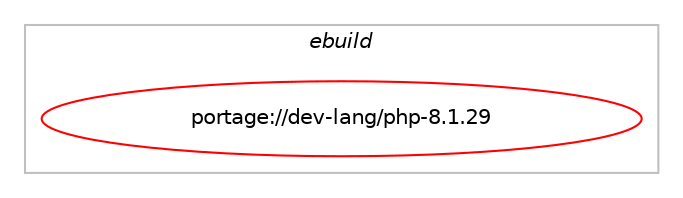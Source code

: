 digraph prolog {

# *************
# Graph options
# *************

newrank=true;
concentrate=true;
compound=true;
graph [rankdir=LR,fontname=Helvetica,fontsize=10,ranksep=1.5];#, ranksep=2.5, nodesep=0.2];
edge  [arrowhead=vee];
node  [fontname=Helvetica,fontsize=10];

# **********
# The ebuild
# **********

subgraph cluster_leftcol {
color=gray;
label=<<i>ebuild</i>>;
id [label="portage://dev-lang/php-8.1.29", color=red, width=4, href="../dev-lang/php-8.1.29.svg"];
}

# ****************
# The dependencies
# ****************

subgraph cluster_midcol {
color=gray;
label=<<i>dependencies</i>>;
subgraph cluster_compile {
fillcolor="#eeeeee";
style=filled;
label=<<i>compile</i>>;
# *** BEGIN UNKNOWN DEPENDENCY TYPE (TODO) ***
# id -> equal(use_conditional_group(positive,apache2,portage://dev-lang/php-8.1.29,[package_dependency(portage://dev-lang/php-8.1.29,install,no,www-servers,apache,none,[,,],[],[use(enable(apache2_modules_unixd),positive),use(equal(threads),none)])]))
# *** END UNKNOWN DEPENDENCY TYPE (TODO) ***

# *** BEGIN UNKNOWN DEPENDENCY TYPE (TODO) ***
# id -> equal(use_conditional_group(positive,argon2,portage://dev-lang/php-8.1.29,[package_dependency(portage://dev-lang/php-8.1.29,install,no,app-crypt,argon2,none,[,,],any_same_slot,[])]))
# *** END UNKNOWN DEPENDENCY TYPE (TODO) ***

# *** BEGIN UNKNOWN DEPENDENCY TYPE (TODO) ***
# id -> equal(use_conditional_group(positive,avif,portage://dev-lang/php-8.1.29,[package_dependency(portage://dev-lang/php-8.1.29,install,no,media-libs,libavif,none,[,,],any_same_slot,[])]))
# *** END UNKNOWN DEPENDENCY TYPE (TODO) ***

# *** BEGIN UNKNOWN DEPENDENCY TYPE (TODO) ***
# id -> equal(use_conditional_group(positive,berkdb,portage://dev-lang/php-8.1.29,[any_of_group([package_dependency(portage://dev-lang/php-8.1.29,install,no,sys-libs,db,none,[,,],[slot(5.3)],[]),package_dependency(portage://dev-lang/php-8.1.29,install,no,sys-libs,db,none,[,,],[slot(4.8)],[])])]))
# *** END UNKNOWN DEPENDENCY TYPE (TODO) ***

# *** BEGIN UNKNOWN DEPENDENCY TYPE (TODO) ***
# id -> equal(use_conditional_group(positive,bzip2,portage://dev-lang/php-8.1.29,[package_dependency(portage://dev-lang/php-8.1.29,install,no,app-arch,bzip2,none,[,,],[slot(0),equal],[])]))
# *** END UNKNOWN DEPENDENCY TYPE (TODO) ***

# *** BEGIN UNKNOWN DEPENDENCY TYPE (TODO) ***
# id -> equal(use_conditional_group(positive,cdb,portage://dev-lang/php-8.1.29,[any_of_group([package_dependency(portage://dev-lang/php-8.1.29,install,no,dev-db,cdb,none,[,,],[],[]),package_dependency(portage://dev-lang/php-8.1.29,install,no,dev-db,tinycdb,none,[,,],[],[])])]))
# *** END UNKNOWN DEPENDENCY TYPE (TODO) ***

# *** BEGIN UNKNOWN DEPENDENCY TYPE (TODO) ***
# id -> equal(use_conditional_group(positive,coverage,portage://dev-lang/php-8.1.29,[package_dependency(portage://dev-lang/php-8.1.29,install,no,dev-util,lcov,none,[,,],[],[])]))
# *** END UNKNOWN DEPENDENCY TYPE (TODO) ***

# *** BEGIN UNKNOWN DEPENDENCY TYPE (TODO) ***
# id -> equal(use_conditional_group(positive,curl,portage://dev-lang/php-8.1.29,[package_dependency(portage://dev-lang/php-8.1.29,install,no,net-misc,curl,greaterequal,[7.29.0,,,7.29.0],[],[])]))
# *** END UNKNOWN DEPENDENCY TYPE (TODO) ***

# *** BEGIN UNKNOWN DEPENDENCY TYPE (TODO) ***
# id -> equal(use_conditional_group(positive,enchant,portage://dev-lang/php-8.1.29,[package_dependency(portage://dev-lang/php-8.1.29,install,no,app-text,enchant,none,[,,],[slot(2)],[])]))
# *** END UNKNOWN DEPENDENCY TYPE (TODO) ***

# *** BEGIN UNKNOWN DEPENDENCY TYPE (TODO) ***
# id -> equal(use_conditional_group(positive,ffi,portage://dev-lang/php-8.1.29,[package_dependency(portage://dev-lang/php-8.1.29,install,no,dev-libs,libffi,greaterequal,[3.0.11,,,3.0.11],any_same_slot,[])]))
# *** END UNKNOWN DEPENDENCY TYPE (TODO) ***

# *** BEGIN UNKNOWN DEPENDENCY TYPE (TODO) ***
# id -> equal(use_conditional_group(positive,firebird,portage://dev-lang/php-8.1.29,[package_dependency(portage://dev-lang/php-8.1.29,install,no,dev-db,firebird,none,[,,],[],[])]))
# *** END UNKNOWN DEPENDENCY TYPE (TODO) ***

# *** BEGIN UNKNOWN DEPENDENCY TYPE (TODO) ***
# id -> equal(use_conditional_group(positive,fpm,portage://dev-lang/php-8.1.29,[use_conditional_group(positive,acl,portage://dev-lang/php-8.1.29,[package_dependency(portage://dev-lang/php-8.1.29,install,no,sys-apps,acl,none,[,,],[],[])]),use_conditional_group(positive,apparmor,portage://dev-lang/php-8.1.29,[package_dependency(portage://dev-lang/php-8.1.29,install,no,sys-libs,libapparmor,none,[,,],[],[])])]))
# *** END UNKNOWN DEPENDENCY TYPE (TODO) ***

# *** BEGIN UNKNOWN DEPENDENCY TYPE (TODO) ***
# id -> equal(use_conditional_group(positive,gd,portage://dev-lang/php-8.1.29,[package_dependency(portage://dev-lang/php-8.1.29,install,no,media-libs,libjpeg-turbo,none,[,,],[slot(0),equal],[]),package_dependency(portage://dev-lang/php-8.1.29,install,no,media-libs,libpng,none,[,,],[slot(0),equal],[])]))
# *** END UNKNOWN DEPENDENCY TYPE (TODO) ***

# *** BEGIN UNKNOWN DEPENDENCY TYPE (TODO) ***
# id -> equal(use_conditional_group(positive,gdbm,portage://dev-lang/php-8.1.29,[package_dependency(portage://dev-lang/php-8.1.29,install,no,sys-libs,gdbm,greaterequal,[1.8.0,,,1.8.0],[slot(0),equal],[])]))
# *** END UNKNOWN DEPENDENCY TYPE (TODO) ***

# *** BEGIN UNKNOWN DEPENDENCY TYPE (TODO) ***
# id -> equal(use_conditional_group(positive,gmp,portage://dev-lang/php-8.1.29,[package_dependency(portage://dev-lang/php-8.1.29,install,no,dev-libs,gmp,none,[,,],[slot(0),equal],[])]))
# *** END UNKNOWN DEPENDENCY TYPE (TODO) ***

# *** BEGIN UNKNOWN DEPENDENCY TYPE (TODO) ***
# id -> equal(use_conditional_group(positive,iconv,portage://dev-lang/php-8.1.29,[package_dependency(portage://dev-lang/php-8.1.29,install,no,virtual,libiconv,none,[,,],[],[])]))
# *** END UNKNOWN DEPENDENCY TYPE (TODO) ***

# *** BEGIN UNKNOWN DEPENDENCY TYPE (TODO) ***
# id -> equal(use_conditional_group(positive,imap,portage://dev-lang/php-8.1.29,[package_dependency(portage://dev-lang/php-8.1.29,install,no,net-libs,c-client,none,[,,],[],[use(equal(kerberos),none),use(equal(ssl),none)])]))
# *** END UNKNOWN DEPENDENCY TYPE (TODO) ***

# *** BEGIN UNKNOWN DEPENDENCY TYPE (TODO) ***
# id -> equal(use_conditional_group(positive,intl,portage://dev-lang/php-8.1.29,[package_dependency(portage://dev-lang/php-8.1.29,install,no,dev-libs,icu,none,[,,],any_same_slot,[])]))
# *** END UNKNOWN DEPENDENCY TYPE (TODO) ***

# *** BEGIN UNKNOWN DEPENDENCY TYPE (TODO) ***
# id -> equal(use_conditional_group(positive,kerberos,portage://dev-lang/php-8.1.29,[package_dependency(portage://dev-lang/php-8.1.29,install,no,virtual,krb5,none,[,,],[],[])]))
# *** END UNKNOWN DEPENDENCY TYPE (TODO) ***

# *** BEGIN UNKNOWN DEPENDENCY TYPE (TODO) ***
# id -> equal(use_conditional_group(positive,ldap,portage://dev-lang/php-8.1.29,[package_dependency(portage://dev-lang/php-8.1.29,install,no,net-nds,openldap,greaterequal,[1.2.11,,,1.2.11],any_same_slot,[])]))
# *** END UNKNOWN DEPENDENCY TYPE (TODO) ***

# *** BEGIN UNKNOWN DEPENDENCY TYPE (TODO) ***
# id -> equal(use_conditional_group(positive,ldap-sasl,portage://dev-lang/php-8.1.29,[package_dependency(portage://dev-lang/php-8.1.29,install,no,dev-libs,cyrus-sasl,none,[,,],[],[])]))
# *** END UNKNOWN DEPENDENCY TYPE (TODO) ***

# *** BEGIN UNKNOWN DEPENDENCY TYPE (TODO) ***
# id -> equal(use_conditional_group(positive,libedit,portage://dev-lang/php-8.1.29,[package_dependency(portage://dev-lang/php-8.1.29,install,no,dev-libs,libedit,none,[,,],[],[])]))
# *** END UNKNOWN DEPENDENCY TYPE (TODO) ***

# *** BEGIN UNKNOWN DEPENDENCY TYPE (TODO) ***
# id -> equal(use_conditional_group(positive,lmdb,portage://dev-lang/php-8.1.29,[package_dependency(portage://dev-lang/php-8.1.29,install,no,dev-db,lmdb,none,[,,],any_same_slot,[])]))
# *** END UNKNOWN DEPENDENCY TYPE (TODO) ***

# *** BEGIN UNKNOWN DEPENDENCY TYPE (TODO) ***
# id -> equal(use_conditional_group(positive,mssql,portage://dev-lang/php-8.1.29,[package_dependency(portage://dev-lang/php-8.1.29,install,no,dev-db,freetds,none,[,,],[],[use(enable(mssql),none)])]))
# *** END UNKNOWN DEPENDENCY TYPE (TODO) ***

# *** BEGIN UNKNOWN DEPENDENCY TYPE (TODO) ***
# id -> equal(use_conditional_group(positive,nls,portage://dev-lang/php-8.1.29,[package_dependency(portage://dev-lang/php-8.1.29,install,no,sys-devel,gettext,none,[,,],[],[])]))
# *** END UNKNOWN DEPENDENCY TYPE (TODO) ***

# *** BEGIN UNKNOWN DEPENDENCY TYPE (TODO) ***
# id -> equal(use_conditional_group(positive,oci8-instant-client,portage://dev-lang/php-8.1.29,[package_dependency(portage://dev-lang/php-8.1.29,install,no,dev-db,oracle-instantclient,none,[,,],[],[use(enable(sdk),none)])]))
# *** END UNKNOWN DEPENDENCY TYPE (TODO) ***

# *** BEGIN UNKNOWN DEPENDENCY TYPE (TODO) ***
# id -> equal(use_conditional_group(positive,odbc,portage://dev-lang/php-8.1.29,[use_conditional_group(positive,iodbc,portage://dev-lang/php-8.1.29,[package_dependency(portage://dev-lang/php-8.1.29,install,no,dev-db,libiodbc,none,[,,],[],[])]),use_conditional_group(negative,iodbc,portage://dev-lang/php-8.1.29,[package_dependency(portage://dev-lang/php-8.1.29,install,no,dev-db,unixODBC,greaterequal,[1.8.13,,,1.8.13],[],[])])]))
# *** END UNKNOWN DEPENDENCY TYPE (TODO) ***

# *** BEGIN UNKNOWN DEPENDENCY TYPE (TODO) ***
# id -> equal(use_conditional_group(positive,postgres,portage://dev-lang/php-8.1.29,[package_dependency(portage://dev-lang/php-8.1.29,install,no,dev-db,postgresql,greaterequal,[9.1,,,9.1],any_different_slot,[])]))
# *** END UNKNOWN DEPENDENCY TYPE (TODO) ***

# *** BEGIN UNKNOWN DEPENDENCY TYPE (TODO) ***
# id -> equal(use_conditional_group(positive,qdbm,portage://dev-lang/php-8.1.29,[package_dependency(portage://dev-lang/php-8.1.29,install,no,dev-db,qdbm,none,[,,],[],[])]))
# *** END UNKNOWN DEPENDENCY TYPE (TODO) ***

# *** BEGIN UNKNOWN DEPENDENCY TYPE (TODO) ***
# id -> equal(use_conditional_group(positive,readline,portage://dev-lang/php-8.1.29,[package_dependency(portage://dev-lang/php-8.1.29,install,no,sys-libs,readline,none,[,,],[slot(0),equal],[])]))
# *** END UNKNOWN DEPENDENCY TYPE (TODO) ***

# *** BEGIN UNKNOWN DEPENDENCY TYPE (TODO) ***
# id -> equal(use_conditional_group(positive,session-mm,portage://dev-lang/php-8.1.29,[package_dependency(portage://dev-lang/php-8.1.29,install,no,dev-libs,mm,none,[,,],[],[])]))
# *** END UNKNOWN DEPENDENCY TYPE (TODO) ***

# *** BEGIN UNKNOWN DEPENDENCY TYPE (TODO) ***
# id -> equal(use_conditional_group(positive,snmp,portage://dev-lang/php-8.1.29,[package_dependency(portage://dev-lang/php-8.1.29,install,no,net-analyzer,net-snmp,greaterequal,[5.2,,,5.2],[],[])]))
# *** END UNKNOWN DEPENDENCY TYPE (TODO) ***

# *** BEGIN UNKNOWN DEPENDENCY TYPE (TODO) ***
# id -> equal(use_conditional_group(positive,sodium,portage://dev-lang/php-8.1.29,[package_dependency(portage://dev-lang/php-8.1.29,install,no,dev-libs,libsodium,none,[,,],any_same_slot,[use(disable(minimal),negative)])]))
# *** END UNKNOWN DEPENDENCY TYPE (TODO) ***

# *** BEGIN UNKNOWN DEPENDENCY TYPE (TODO) ***
# id -> equal(use_conditional_group(positive,spell,portage://dev-lang/php-8.1.29,[package_dependency(portage://dev-lang/php-8.1.29,install,no,app-text,aspell,greaterequal,[0.50,,,0.50],[],[])]))
# *** END UNKNOWN DEPENDENCY TYPE (TODO) ***

# *** BEGIN UNKNOWN DEPENDENCY TYPE (TODO) ***
# id -> equal(use_conditional_group(positive,sqlite,portage://dev-lang/php-8.1.29,[package_dependency(portage://dev-lang/php-8.1.29,install,no,dev-db,sqlite,greaterequal,[3.7.6.3,,,3.7.6.3],[],[])]))
# *** END UNKNOWN DEPENDENCY TYPE (TODO) ***

# *** BEGIN UNKNOWN DEPENDENCY TYPE (TODO) ***
# id -> equal(use_conditional_group(positive,ssl,portage://dev-lang/php-8.1.29,[package_dependency(portage://dev-lang/php-8.1.29,install,no,dev-libs,openssl,greaterequal,[1.0.2,,,1.0.2],[slot(0),equal],[])]))
# *** END UNKNOWN DEPENDENCY TYPE (TODO) ***

# *** BEGIN UNKNOWN DEPENDENCY TYPE (TODO) ***
# id -> equal(use_conditional_group(positive,tidy,portage://dev-lang/php-8.1.29,[package_dependency(portage://dev-lang/php-8.1.29,install,no,app-text,htmltidy,none,[,,],[],[])]))
# *** END UNKNOWN DEPENDENCY TYPE (TODO) ***

# *** BEGIN UNKNOWN DEPENDENCY TYPE (TODO) ***
# id -> equal(use_conditional_group(positive,tokyocabinet,portage://dev-lang/php-8.1.29,[package_dependency(portage://dev-lang/php-8.1.29,install,no,dev-db,tokyocabinet,none,[,,],[],[])]))
# *** END UNKNOWN DEPENDENCY TYPE (TODO) ***

# *** BEGIN UNKNOWN DEPENDENCY TYPE (TODO) ***
# id -> equal(use_conditional_group(positive,truetype,portage://dev-lang/php-8.1.29,[package_dependency(portage://dev-lang/php-8.1.29,install,no,media-libs,freetype,equal,[2*,,,2*],[],[])]))
# *** END UNKNOWN DEPENDENCY TYPE (TODO) ***

# *** BEGIN UNKNOWN DEPENDENCY TYPE (TODO) ***
# id -> equal(use_conditional_group(positive,unicode,portage://dev-lang/php-8.1.29,[package_dependency(portage://dev-lang/php-8.1.29,install,no,dev-libs,oniguruma,none,[,,],any_same_slot,[])]))
# *** END UNKNOWN DEPENDENCY TYPE (TODO) ***

# *** BEGIN UNKNOWN DEPENDENCY TYPE (TODO) ***
# id -> equal(use_conditional_group(positive,webp,portage://dev-lang/php-8.1.29,[package_dependency(portage://dev-lang/php-8.1.29,install,no,media-libs,libwebp,none,[,,],[slot(0),equal],[])]))
# *** END UNKNOWN DEPENDENCY TYPE (TODO) ***

# *** BEGIN UNKNOWN DEPENDENCY TYPE (TODO) ***
# id -> equal(use_conditional_group(positive,xml,portage://dev-lang/php-8.1.29,[package_dependency(portage://dev-lang/php-8.1.29,install,no,dev-libs,libxml2,greaterequal,[2.9.0,,,2.9.0],[],[])]))
# *** END UNKNOWN DEPENDENCY TYPE (TODO) ***

# *** BEGIN UNKNOWN DEPENDENCY TYPE (TODO) ***
# id -> equal(use_conditional_group(positive,xpm,portage://dev-lang/php-8.1.29,[package_dependency(portage://dev-lang/php-8.1.29,install,no,x11-libs,libXpm,none,[,,],[],[])]))
# *** END UNKNOWN DEPENDENCY TYPE (TODO) ***

# *** BEGIN UNKNOWN DEPENDENCY TYPE (TODO) ***
# id -> equal(use_conditional_group(positive,xslt,portage://dev-lang/php-8.1.29,[package_dependency(portage://dev-lang/php-8.1.29,install,no,dev-libs,libxslt,none,[,,],[],[])]))
# *** END UNKNOWN DEPENDENCY TYPE (TODO) ***

# *** BEGIN UNKNOWN DEPENDENCY TYPE (TODO) ***
# id -> equal(use_conditional_group(positive,zip,portage://dev-lang/php-8.1.29,[package_dependency(portage://dev-lang/php-8.1.29,install,no,dev-libs,libzip,greaterequal,[1.2.0,,,1.2.0],any_same_slot,[])]))
# *** END UNKNOWN DEPENDENCY TYPE (TODO) ***

# *** BEGIN UNKNOWN DEPENDENCY TYPE (TODO) ***
# id -> equal(use_conditional_group(positive,zlib,portage://dev-lang/php-8.1.29,[package_dependency(portage://dev-lang/php-8.1.29,install,no,sys-libs,zlib,greaterequal,[1.2.0.4,,,1.2.0.4],[slot(0),equal],[])]))
# *** END UNKNOWN DEPENDENCY TYPE (TODO) ***

# *** BEGIN UNKNOWN DEPENDENCY TYPE (TODO) ***
# id -> equal(package_dependency(portage://dev-lang/php-8.1.29,install,no,app-arch,xz-utils,none,[,,],[],[]))
# *** END UNKNOWN DEPENDENCY TYPE (TODO) ***

# *** BEGIN UNKNOWN DEPENDENCY TYPE (TODO) ***
# id -> equal(package_dependency(portage://dev-lang/php-8.1.29,install,no,app-eselect,eselect-php,greaterequal,[0.9.7,,,0.9.7],[],[use(optenable(apache2),none),use(optenable(fpm),none)]))
# *** END UNKNOWN DEPENDENCY TYPE (TODO) ***

# *** BEGIN UNKNOWN DEPENDENCY TYPE (TODO) ***
# id -> equal(package_dependency(portage://dev-lang/php-8.1.29,install,no,dev-libs,libpcre2,greaterequal,[10.30,,,10.30],[],[use(optenable(jit),none),use(enable(unicode),none)]))
# *** END UNKNOWN DEPENDENCY TYPE (TODO) ***

# *** BEGIN UNKNOWN DEPENDENCY TYPE (TODO) ***
# id -> equal(package_dependency(portage://dev-lang/php-8.1.29,install,no,sys-devel,bison,greaterequal,[3.0.1,,,3.0.1],[],[]))
# *** END UNKNOWN DEPENDENCY TYPE (TODO) ***

# *** BEGIN UNKNOWN DEPENDENCY TYPE (TODO) ***
# id -> equal(package_dependency(portage://dev-lang/php-8.1.29,install,no,virtual,libcrypt,none,[,,],any_same_slot,[]))
# *** END UNKNOWN DEPENDENCY TYPE (TODO) ***

}
subgraph cluster_compileandrun {
fillcolor="#eeeeee";
style=filled;
label=<<i>compile and run</i>>;
}
subgraph cluster_run {
fillcolor="#eeeeee";
style=filled;
label=<<i>run</i>>;
# *** BEGIN UNKNOWN DEPENDENCY TYPE (TODO) ***
# id -> equal(use_conditional_group(positive,apache2,portage://dev-lang/php-8.1.29,[package_dependency(portage://dev-lang/php-8.1.29,run,no,www-servers,apache,none,[,,],[],[use(enable(apache2_modules_unixd),positive),use(equal(threads),none)])]))
# *** END UNKNOWN DEPENDENCY TYPE (TODO) ***

# *** BEGIN UNKNOWN DEPENDENCY TYPE (TODO) ***
# id -> equal(use_conditional_group(positive,argon2,portage://dev-lang/php-8.1.29,[package_dependency(portage://dev-lang/php-8.1.29,run,no,app-crypt,argon2,none,[,,],any_same_slot,[])]))
# *** END UNKNOWN DEPENDENCY TYPE (TODO) ***

# *** BEGIN UNKNOWN DEPENDENCY TYPE (TODO) ***
# id -> equal(use_conditional_group(positive,avif,portage://dev-lang/php-8.1.29,[package_dependency(portage://dev-lang/php-8.1.29,run,no,media-libs,libavif,none,[,,],any_same_slot,[])]))
# *** END UNKNOWN DEPENDENCY TYPE (TODO) ***

# *** BEGIN UNKNOWN DEPENDENCY TYPE (TODO) ***
# id -> equal(use_conditional_group(positive,berkdb,portage://dev-lang/php-8.1.29,[any_of_group([package_dependency(portage://dev-lang/php-8.1.29,run,no,sys-libs,db,none,[,,],[slot(5.3)],[]),package_dependency(portage://dev-lang/php-8.1.29,run,no,sys-libs,db,none,[,,],[slot(4.8)],[])])]))
# *** END UNKNOWN DEPENDENCY TYPE (TODO) ***

# *** BEGIN UNKNOWN DEPENDENCY TYPE (TODO) ***
# id -> equal(use_conditional_group(positive,bzip2,portage://dev-lang/php-8.1.29,[package_dependency(portage://dev-lang/php-8.1.29,run,no,app-arch,bzip2,none,[,,],[slot(0),equal],[])]))
# *** END UNKNOWN DEPENDENCY TYPE (TODO) ***

# *** BEGIN UNKNOWN DEPENDENCY TYPE (TODO) ***
# id -> equal(use_conditional_group(positive,cdb,portage://dev-lang/php-8.1.29,[any_of_group([package_dependency(portage://dev-lang/php-8.1.29,run,no,dev-db,cdb,none,[,,],[],[]),package_dependency(portage://dev-lang/php-8.1.29,run,no,dev-db,tinycdb,none,[,,],[],[])])]))
# *** END UNKNOWN DEPENDENCY TYPE (TODO) ***

# *** BEGIN UNKNOWN DEPENDENCY TYPE (TODO) ***
# id -> equal(use_conditional_group(positive,coverage,portage://dev-lang/php-8.1.29,[package_dependency(portage://dev-lang/php-8.1.29,run,no,dev-util,lcov,none,[,,],[],[])]))
# *** END UNKNOWN DEPENDENCY TYPE (TODO) ***

# *** BEGIN UNKNOWN DEPENDENCY TYPE (TODO) ***
# id -> equal(use_conditional_group(positive,curl,portage://dev-lang/php-8.1.29,[package_dependency(portage://dev-lang/php-8.1.29,run,no,net-misc,curl,greaterequal,[7.29.0,,,7.29.0],[],[])]))
# *** END UNKNOWN DEPENDENCY TYPE (TODO) ***

# *** BEGIN UNKNOWN DEPENDENCY TYPE (TODO) ***
# id -> equal(use_conditional_group(positive,enchant,portage://dev-lang/php-8.1.29,[package_dependency(portage://dev-lang/php-8.1.29,run,no,app-text,enchant,none,[,,],[slot(2)],[])]))
# *** END UNKNOWN DEPENDENCY TYPE (TODO) ***

# *** BEGIN UNKNOWN DEPENDENCY TYPE (TODO) ***
# id -> equal(use_conditional_group(positive,ffi,portage://dev-lang/php-8.1.29,[package_dependency(portage://dev-lang/php-8.1.29,run,no,dev-libs,libffi,greaterequal,[3.0.11,,,3.0.11],any_same_slot,[])]))
# *** END UNKNOWN DEPENDENCY TYPE (TODO) ***

# *** BEGIN UNKNOWN DEPENDENCY TYPE (TODO) ***
# id -> equal(use_conditional_group(positive,firebird,portage://dev-lang/php-8.1.29,[package_dependency(portage://dev-lang/php-8.1.29,run,no,dev-db,firebird,none,[,,],[],[])]))
# *** END UNKNOWN DEPENDENCY TYPE (TODO) ***

# *** BEGIN UNKNOWN DEPENDENCY TYPE (TODO) ***
# id -> equal(use_conditional_group(positive,fpm,portage://dev-lang/php-8.1.29,[use_conditional_group(positive,acl,portage://dev-lang/php-8.1.29,[package_dependency(portage://dev-lang/php-8.1.29,run,no,sys-apps,acl,none,[,,],[],[])]),use_conditional_group(positive,apparmor,portage://dev-lang/php-8.1.29,[package_dependency(portage://dev-lang/php-8.1.29,run,no,sys-libs,libapparmor,none,[,,],[],[])])]))
# *** END UNKNOWN DEPENDENCY TYPE (TODO) ***

# *** BEGIN UNKNOWN DEPENDENCY TYPE (TODO) ***
# id -> equal(use_conditional_group(positive,fpm,portage://dev-lang/php-8.1.29,[use_conditional_group(positive,selinux,portage://dev-lang/php-8.1.29,[package_dependency(portage://dev-lang/php-8.1.29,run,no,sec-policy,selinux-phpfpm,none,[,,],[],[])]),use_conditional_group(positive,systemd,portage://dev-lang/php-8.1.29,[package_dependency(portage://dev-lang/php-8.1.29,run,no,sys-apps,systemd,none,[,,],[],[])])]))
# *** END UNKNOWN DEPENDENCY TYPE (TODO) ***

# *** BEGIN UNKNOWN DEPENDENCY TYPE (TODO) ***
# id -> equal(use_conditional_group(positive,gd,portage://dev-lang/php-8.1.29,[package_dependency(portage://dev-lang/php-8.1.29,run,no,media-libs,libjpeg-turbo,none,[,,],[slot(0),equal],[]),package_dependency(portage://dev-lang/php-8.1.29,run,no,media-libs,libpng,none,[,,],[slot(0),equal],[])]))
# *** END UNKNOWN DEPENDENCY TYPE (TODO) ***

# *** BEGIN UNKNOWN DEPENDENCY TYPE (TODO) ***
# id -> equal(use_conditional_group(positive,gdbm,portage://dev-lang/php-8.1.29,[package_dependency(portage://dev-lang/php-8.1.29,run,no,sys-libs,gdbm,greaterequal,[1.8.0,,,1.8.0],[slot(0),equal],[])]))
# *** END UNKNOWN DEPENDENCY TYPE (TODO) ***

# *** BEGIN UNKNOWN DEPENDENCY TYPE (TODO) ***
# id -> equal(use_conditional_group(positive,gmp,portage://dev-lang/php-8.1.29,[package_dependency(portage://dev-lang/php-8.1.29,run,no,dev-libs,gmp,none,[,,],[slot(0),equal],[])]))
# *** END UNKNOWN DEPENDENCY TYPE (TODO) ***

# *** BEGIN UNKNOWN DEPENDENCY TYPE (TODO) ***
# id -> equal(use_conditional_group(positive,iconv,portage://dev-lang/php-8.1.29,[package_dependency(portage://dev-lang/php-8.1.29,run,no,virtual,libiconv,none,[,,],[],[])]))
# *** END UNKNOWN DEPENDENCY TYPE (TODO) ***

# *** BEGIN UNKNOWN DEPENDENCY TYPE (TODO) ***
# id -> equal(use_conditional_group(positive,imap,portage://dev-lang/php-8.1.29,[package_dependency(portage://dev-lang/php-8.1.29,run,no,net-libs,c-client,none,[,,],[],[use(equal(kerberos),none),use(equal(ssl),none)])]))
# *** END UNKNOWN DEPENDENCY TYPE (TODO) ***

# *** BEGIN UNKNOWN DEPENDENCY TYPE (TODO) ***
# id -> equal(use_conditional_group(positive,intl,portage://dev-lang/php-8.1.29,[package_dependency(portage://dev-lang/php-8.1.29,run,no,dev-libs,icu,none,[,,],any_same_slot,[])]))
# *** END UNKNOWN DEPENDENCY TYPE (TODO) ***

# *** BEGIN UNKNOWN DEPENDENCY TYPE (TODO) ***
# id -> equal(use_conditional_group(positive,kerberos,portage://dev-lang/php-8.1.29,[package_dependency(portage://dev-lang/php-8.1.29,run,no,virtual,krb5,none,[,,],[],[])]))
# *** END UNKNOWN DEPENDENCY TYPE (TODO) ***

# *** BEGIN UNKNOWN DEPENDENCY TYPE (TODO) ***
# id -> equal(use_conditional_group(positive,ldap,portage://dev-lang/php-8.1.29,[package_dependency(portage://dev-lang/php-8.1.29,run,no,net-nds,openldap,greaterequal,[1.2.11,,,1.2.11],any_same_slot,[])]))
# *** END UNKNOWN DEPENDENCY TYPE (TODO) ***

# *** BEGIN UNKNOWN DEPENDENCY TYPE (TODO) ***
# id -> equal(use_conditional_group(positive,ldap-sasl,portage://dev-lang/php-8.1.29,[package_dependency(portage://dev-lang/php-8.1.29,run,no,dev-libs,cyrus-sasl,none,[,,],[],[])]))
# *** END UNKNOWN DEPENDENCY TYPE (TODO) ***

# *** BEGIN UNKNOWN DEPENDENCY TYPE (TODO) ***
# id -> equal(use_conditional_group(positive,libedit,portage://dev-lang/php-8.1.29,[package_dependency(portage://dev-lang/php-8.1.29,run,no,dev-libs,libedit,none,[,,],[],[])]))
# *** END UNKNOWN DEPENDENCY TYPE (TODO) ***

# *** BEGIN UNKNOWN DEPENDENCY TYPE (TODO) ***
# id -> equal(use_conditional_group(positive,lmdb,portage://dev-lang/php-8.1.29,[package_dependency(portage://dev-lang/php-8.1.29,run,no,dev-db,lmdb,none,[,,],any_same_slot,[])]))
# *** END UNKNOWN DEPENDENCY TYPE (TODO) ***

# *** BEGIN UNKNOWN DEPENDENCY TYPE (TODO) ***
# id -> equal(use_conditional_group(positive,mssql,portage://dev-lang/php-8.1.29,[package_dependency(portage://dev-lang/php-8.1.29,run,no,dev-db,freetds,none,[,,],[],[use(enable(mssql),none)])]))
# *** END UNKNOWN DEPENDENCY TYPE (TODO) ***

# *** BEGIN UNKNOWN DEPENDENCY TYPE (TODO) ***
# id -> equal(use_conditional_group(positive,nls,portage://dev-lang/php-8.1.29,[package_dependency(portage://dev-lang/php-8.1.29,run,no,sys-devel,gettext,none,[,,],[],[])]))
# *** END UNKNOWN DEPENDENCY TYPE (TODO) ***

# *** BEGIN UNKNOWN DEPENDENCY TYPE (TODO) ***
# id -> equal(use_conditional_group(positive,oci8-instant-client,portage://dev-lang/php-8.1.29,[package_dependency(portage://dev-lang/php-8.1.29,run,no,dev-db,oracle-instantclient,none,[,,],[],[use(enable(sdk),none)])]))
# *** END UNKNOWN DEPENDENCY TYPE (TODO) ***

# *** BEGIN UNKNOWN DEPENDENCY TYPE (TODO) ***
# id -> equal(use_conditional_group(positive,odbc,portage://dev-lang/php-8.1.29,[use_conditional_group(positive,iodbc,portage://dev-lang/php-8.1.29,[package_dependency(portage://dev-lang/php-8.1.29,run,no,dev-db,libiodbc,none,[,,],[],[])]),use_conditional_group(negative,iodbc,portage://dev-lang/php-8.1.29,[package_dependency(portage://dev-lang/php-8.1.29,run,no,dev-db,unixODBC,greaterequal,[1.8.13,,,1.8.13],[],[])])]))
# *** END UNKNOWN DEPENDENCY TYPE (TODO) ***

# *** BEGIN UNKNOWN DEPENDENCY TYPE (TODO) ***
# id -> equal(use_conditional_group(positive,postgres,portage://dev-lang/php-8.1.29,[package_dependency(portage://dev-lang/php-8.1.29,run,no,dev-db,postgresql,greaterequal,[9.1,,,9.1],any_different_slot,[])]))
# *** END UNKNOWN DEPENDENCY TYPE (TODO) ***

# *** BEGIN UNKNOWN DEPENDENCY TYPE (TODO) ***
# id -> equal(use_conditional_group(positive,qdbm,portage://dev-lang/php-8.1.29,[package_dependency(portage://dev-lang/php-8.1.29,run,no,dev-db,qdbm,none,[,,],[],[])]))
# *** END UNKNOWN DEPENDENCY TYPE (TODO) ***

# *** BEGIN UNKNOWN DEPENDENCY TYPE (TODO) ***
# id -> equal(use_conditional_group(positive,readline,portage://dev-lang/php-8.1.29,[package_dependency(portage://dev-lang/php-8.1.29,run,no,sys-libs,readline,none,[,,],[slot(0),equal],[])]))
# *** END UNKNOWN DEPENDENCY TYPE (TODO) ***

# *** BEGIN UNKNOWN DEPENDENCY TYPE (TODO) ***
# id -> equal(use_conditional_group(positive,session-mm,portage://dev-lang/php-8.1.29,[package_dependency(portage://dev-lang/php-8.1.29,run,no,dev-libs,mm,none,[,,],[],[])]))
# *** END UNKNOWN DEPENDENCY TYPE (TODO) ***

# *** BEGIN UNKNOWN DEPENDENCY TYPE (TODO) ***
# id -> equal(use_conditional_group(positive,snmp,portage://dev-lang/php-8.1.29,[package_dependency(portage://dev-lang/php-8.1.29,run,no,net-analyzer,net-snmp,greaterequal,[5.2,,,5.2],[],[])]))
# *** END UNKNOWN DEPENDENCY TYPE (TODO) ***

# *** BEGIN UNKNOWN DEPENDENCY TYPE (TODO) ***
# id -> equal(use_conditional_group(positive,sodium,portage://dev-lang/php-8.1.29,[package_dependency(portage://dev-lang/php-8.1.29,run,no,dev-libs,libsodium,none,[,,],any_same_slot,[use(disable(minimal),negative)])]))
# *** END UNKNOWN DEPENDENCY TYPE (TODO) ***

# *** BEGIN UNKNOWN DEPENDENCY TYPE (TODO) ***
# id -> equal(use_conditional_group(positive,spell,portage://dev-lang/php-8.1.29,[package_dependency(portage://dev-lang/php-8.1.29,run,no,app-text,aspell,greaterequal,[0.50,,,0.50],[],[])]))
# *** END UNKNOWN DEPENDENCY TYPE (TODO) ***

# *** BEGIN UNKNOWN DEPENDENCY TYPE (TODO) ***
# id -> equal(use_conditional_group(positive,sqlite,portage://dev-lang/php-8.1.29,[package_dependency(portage://dev-lang/php-8.1.29,run,no,dev-db,sqlite,greaterequal,[3.7.6.3,,,3.7.6.3],[],[])]))
# *** END UNKNOWN DEPENDENCY TYPE (TODO) ***

# *** BEGIN UNKNOWN DEPENDENCY TYPE (TODO) ***
# id -> equal(use_conditional_group(positive,ssl,portage://dev-lang/php-8.1.29,[package_dependency(portage://dev-lang/php-8.1.29,run,no,dev-libs,openssl,greaterequal,[1.0.2,,,1.0.2],[slot(0),equal],[])]))
# *** END UNKNOWN DEPENDENCY TYPE (TODO) ***

# *** BEGIN UNKNOWN DEPENDENCY TYPE (TODO) ***
# id -> equal(use_conditional_group(positive,tidy,portage://dev-lang/php-8.1.29,[package_dependency(portage://dev-lang/php-8.1.29,run,no,app-text,htmltidy,none,[,,],[],[])]))
# *** END UNKNOWN DEPENDENCY TYPE (TODO) ***

# *** BEGIN UNKNOWN DEPENDENCY TYPE (TODO) ***
# id -> equal(use_conditional_group(positive,tokyocabinet,portage://dev-lang/php-8.1.29,[package_dependency(portage://dev-lang/php-8.1.29,run,no,dev-db,tokyocabinet,none,[,,],[],[])]))
# *** END UNKNOWN DEPENDENCY TYPE (TODO) ***

# *** BEGIN UNKNOWN DEPENDENCY TYPE (TODO) ***
# id -> equal(use_conditional_group(positive,truetype,portage://dev-lang/php-8.1.29,[package_dependency(portage://dev-lang/php-8.1.29,run,no,media-libs,freetype,equal,[2*,,,2*],[],[])]))
# *** END UNKNOWN DEPENDENCY TYPE (TODO) ***

# *** BEGIN UNKNOWN DEPENDENCY TYPE (TODO) ***
# id -> equal(use_conditional_group(positive,unicode,portage://dev-lang/php-8.1.29,[package_dependency(portage://dev-lang/php-8.1.29,run,no,dev-libs,oniguruma,none,[,,],any_same_slot,[])]))
# *** END UNKNOWN DEPENDENCY TYPE (TODO) ***

# *** BEGIN UNKNOWN DEPENDENCY TYPE (TODO) ***
# id -> equal(use_conditional_group(positive,webp,portage://dev-lang/php-8.1.29,[package_dependency(portage://dev-lang/php-8.1.29,run,no,media-libs,libwebp,none,[,,],[slot(0),equal],[])]))
# *** END UNKNOWN DEPENDENCY TYPE (TODO) ***

# *** BEGIN UNKNOWN DEPENDENCY TYPE (TODO) ***
# id -> equal(use_conditional_group(positive,xml,portage://dev-lang/php-8.1.29,[package_dependency(portage://dev-lang/php-8.1.29,run,no,dev-libs,libxml2,greaterequal,[2.9.0,,,2.9.0],[],[])]))
# *** END UNKNOWN DEPENDENCY TYPE (TODO) ***

# *** BEGIN UNKNOWN DEPENDENCY TYPE (TODO) ***
# id -> equal(use_conditional_group(positive,xpm,portage://dev-lang/php-8.1.29,[package_dependency(portage://dev-lang/php-8.1.29,run,no,x11-libs,libXpm,none,[,,],[],[])]))
# *** END UNKNOWN DEPENDENCY TYPE (TODO) ***

# *** BEGIN UNKNOWN DEPENDENCY TYPE (TODO) ***
# id -> equal(use_conditional_group(positive,xslt,portage://dev-lang/php-8.1.29,[package_dependency(portage://dev-lang/php-8.1.29,run,no,dev-libs,libxslt,none,[,,],[],[])]))
# *** END UNKNOWN DEPENDENCY TYPE (TODO) ***

# *** BEGIN UNKNOWN DEPENDENCY TYPE (TODO) ***
# id -> equal(use_conditional_group(positive,zip,portage://dev-lang/php-8.1.29,[package_dependency(portage://dev-lang/php-8.1.29,run,no,dev-libs,libzip,greaterequal,[1.2.0,,,1.2.0],any_same_slot,[])]))
# *** END UNKNOWN DEPENDENCY TYPE (TODO) ***

# *** BEGIN UNKNOWN DEPENDENCY TYPE (TODO) ***
# id -> equal(use_conditional_group(positive,zlib,portage://dev-lang/php-8.1.29,[package_dependency(portage://dev-lang/php-8.1.29,run,no,sys-libs,zlib,greaterequal,[1.2.0.4,,,1.2.0.4],[slot(0),equal],[])]))
# *** END UNKNOWN DEPENDENCY TYPE (TODO) ***

# *** BEGIN UNKNOWN DEPENDENCY TYPE (TODO) ***
# id -> equal(package_dependency(portage://dev-lang/php-8.1.29,run,no,app-eselect,eselect-php,greaterequal,[0.9.7,,,0.9.7],[],[use(optenable(apache2),none),use(optenable(fpm),none)]))
# *** END UNKNOWN DEPENDENCY TYPE (TODO) ***

# *** BEGIN UNKNOWN DEPENDENCY TYPE (TODO) ***
# id -> equal(package_dependency(portage://dev-lang/php-8.1.29,run,no,dev-libs,libpcre2,greaterequal,[10.30,,,10.30],[],[use(optenable(jit),none),use(enable(unicode),none)]))
# *** END UNKNOWN DEPENDENCY TYPE (TODO) ***

# *** BEGIN UNKNOWN DEPENDENCY TYPE (TODO) ***
# id -> equal(package_dependency(portage://dev-lang/php-8.1.29,run,no,virtual,libcrypt,none,[,,],any_same_slot,[]))
# *** END UNKNOWN DEPENDENCY TYPE (TODO) ***

# *** BEGIN UNKNOWN DEPENDENCY TYPE (TODO) ***
# id -> equal(package_dependency(portage://dev-lang/php-8.1.29,run,no,virtual,mta,none,[,,],[],[]))
# *** END UNKNOWN DEPENDENCY TYPE (TODO) ***

}
}

# **************
# The candidates
# **************

subgraph cluster_choices {
rank=same;
color=gray;
label=<<i>candidates</i>>;

}

}
